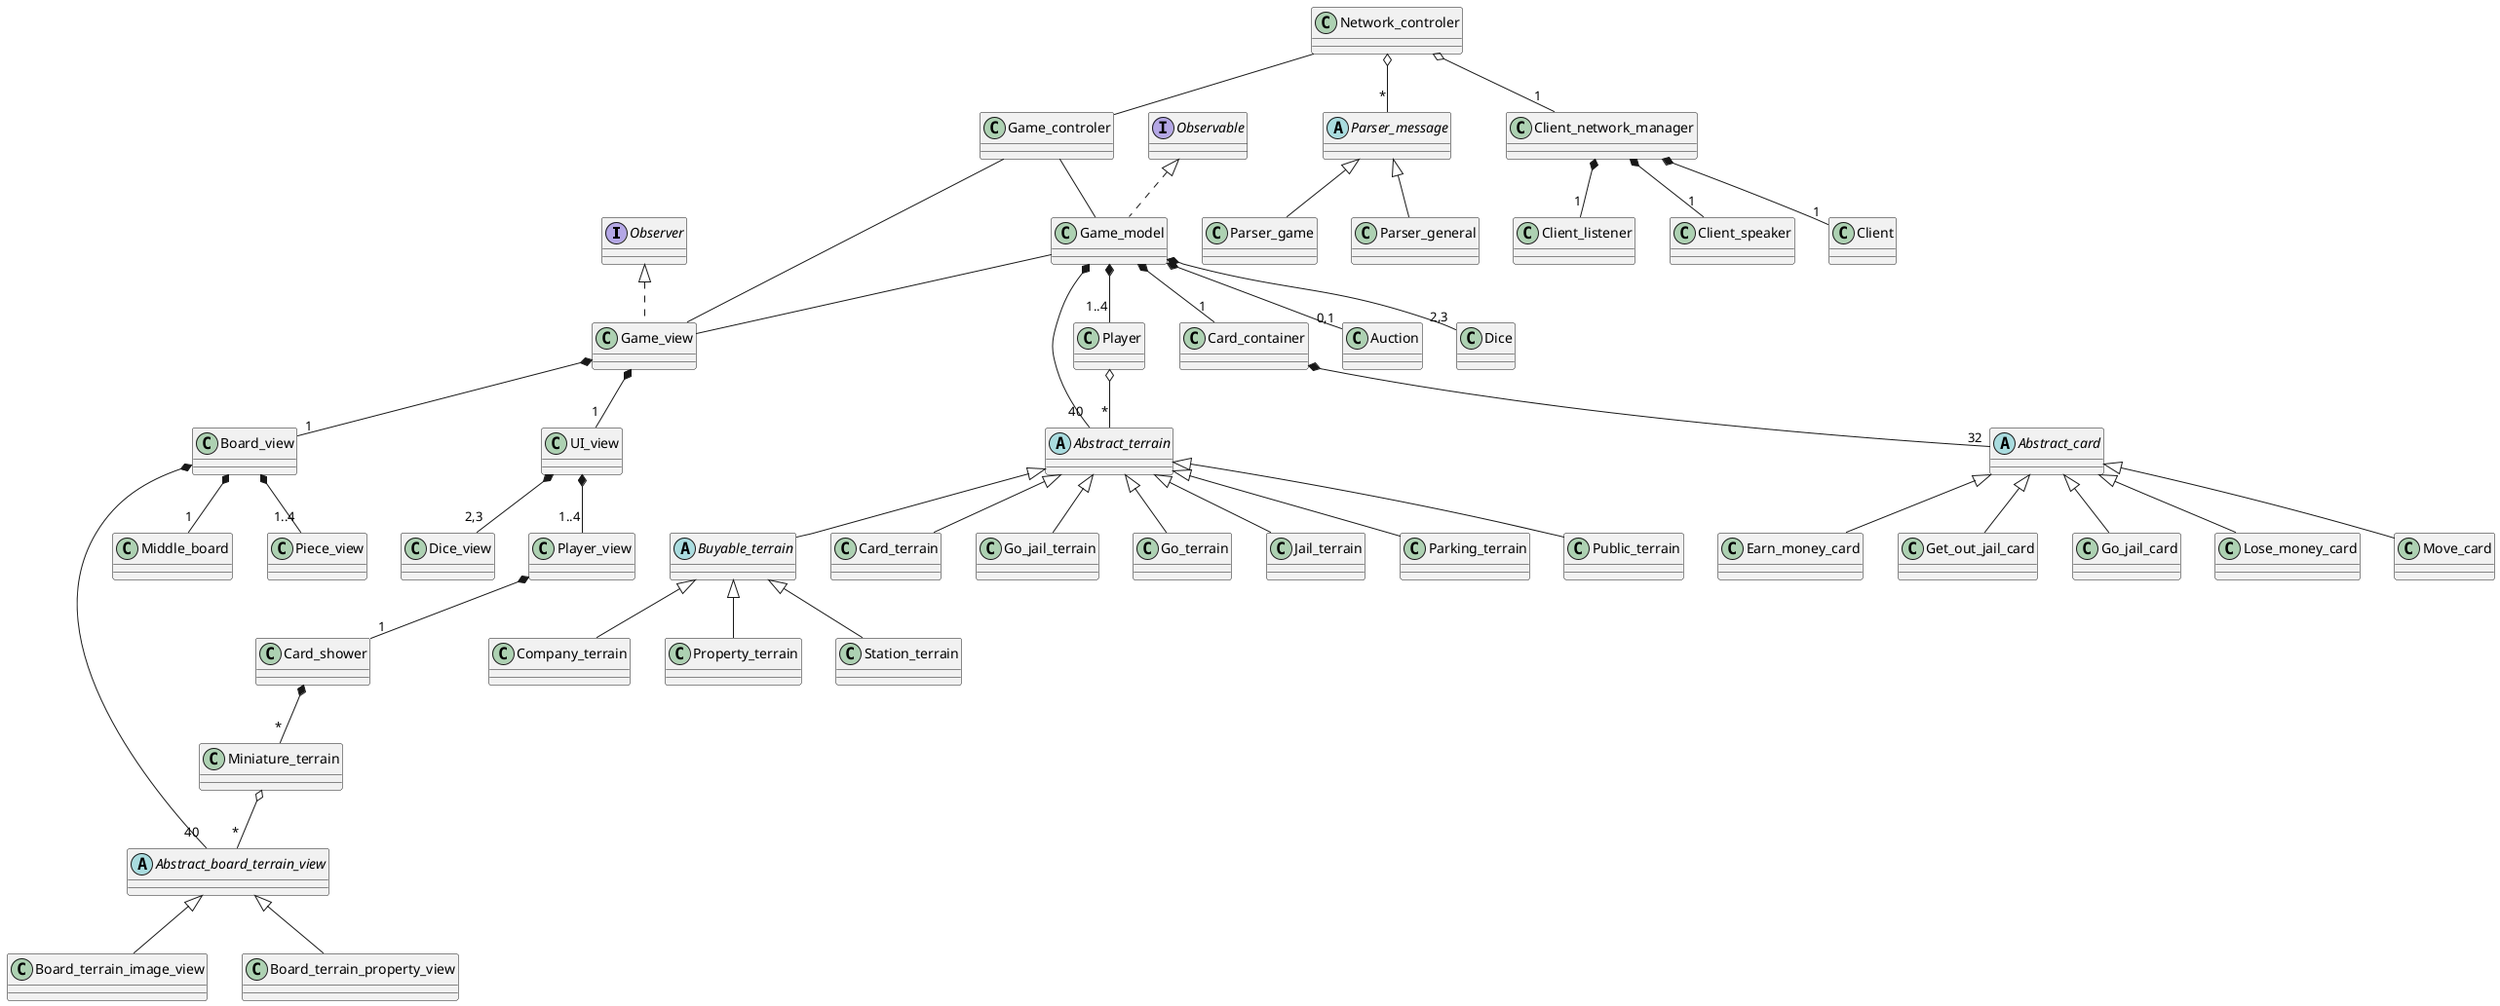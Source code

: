 @startuml

interface Observer {

}

interface Observable {

}

abstract class Abstract_terrain {

}

abstract class Buyable_terrain {

}

class Card_terrain {

}

class Company_terrain {

}

class Go_jail_terrain {

}

class Go_terrain {

}

class Jail_terrain {

}

class Parking_terrain {

}

class Property_terrain {

}

class Public_terrain {

}

class Station_terrain {

}

Abstract_terrain <|-- Buyable_terrain
Buyable_terrain <|-- Station_terrain
Buyable_terrain <|-- Company_terrain
Buyable_terrain <|-- Property_terrain
Abstract_terrain <|-- Go_jail_terrain
Abstract_terrain <|-- Go_terrain
Abstract_terrain <|-- Jail_terrain
Abstract_terrain <|-- Parking_terrain
Abstract_terrain <|-- Public_terrain
Abstract_terrain <|-- Card_terrain


abstract class Abstract_card {

}

class Earn_money_card {

}

class Get_out_jail_card {

}

class Go_jail_card {

}

class Lose_money_card {

}

class Move_card {

}

Abstract_card <|-- Earn_money_card
Abstract_card <|-- Get_out_jail_card
Abstract_card <|-- Go_jail_card
Abstract_card <|-- Lose_money_card
Abstract_card <|-- Move_card

class Card_container {

}

Card_container *-- "32" Abstract_card

class Player {

}

Player o-- "*" Abstract_terrain

class Auction {

}

class Dice {

}

class Game_model {

}

Game_model *-- "1..4" Player
Game_model *-- "40" Abstract_terrain
Game_model *-- "2,3" Dice
Game_model *-- "0,1" Auction
Game_model *-- "1" Card_container
Observable <|.. Game_model

abstract class Abstract_board_terrain_view {

}

class Board_terrain_image_view {

}

class Board_terrain_property_view {

}

Abstract_board_terrain_view <|-- Board_terrain_image_view
Abstract_board_terrain_view <|-- Board_terrain_property_view


class Middle_board {

}

class Piece_view {

}

class Board_view {

}

Board_view *-- "1" Middle_board
Board_view *-- "1..4" Piece_view
Board_view *-- "40" Abstract_board_terrain_view


class Dice_view {

}

class Miniature_terrain {

}

Miniature_terrain o-- "*" Abstract_board_terrain_view

class Card_shower {

}

Card_shower *-- "*" Miniature_terrain

class Player_view {

}

Player_view *-- "1" Card_shower


class UI_view {

}

UI_view *-- "2,3" Dice_view
UI_view *-- "1..4" Player_view

class Game_view {

}

Game_view *-- "1" Board_view
Game_view *-- "1" UI_view
Observer <|.. Game_view

class Game_controler {

}

class Network_controler {

}

abstract class Parser_message {

}

class Parser_game {

}

class Parser_general {

}

class Client_listener {

}

class Client_speaker {

}

class Client {

}

class Client_network_manager {

}

Client_network_manager *-- "1" Client_listener
Client_network_manager *-- "1" Client_speaker
Client_network_manager *-- "1" Client

Parser_message <|-- Parser_game
Parser_message <|-- Parser_general

Network_controler -- Game_controler
Network_controler o-- "*" Parser_message
Network_controler o-- "1" Client_network_manager

Game_controler -- Game_model
Game_controler -- Game_view
Game_model -- Game_view








@enduml
